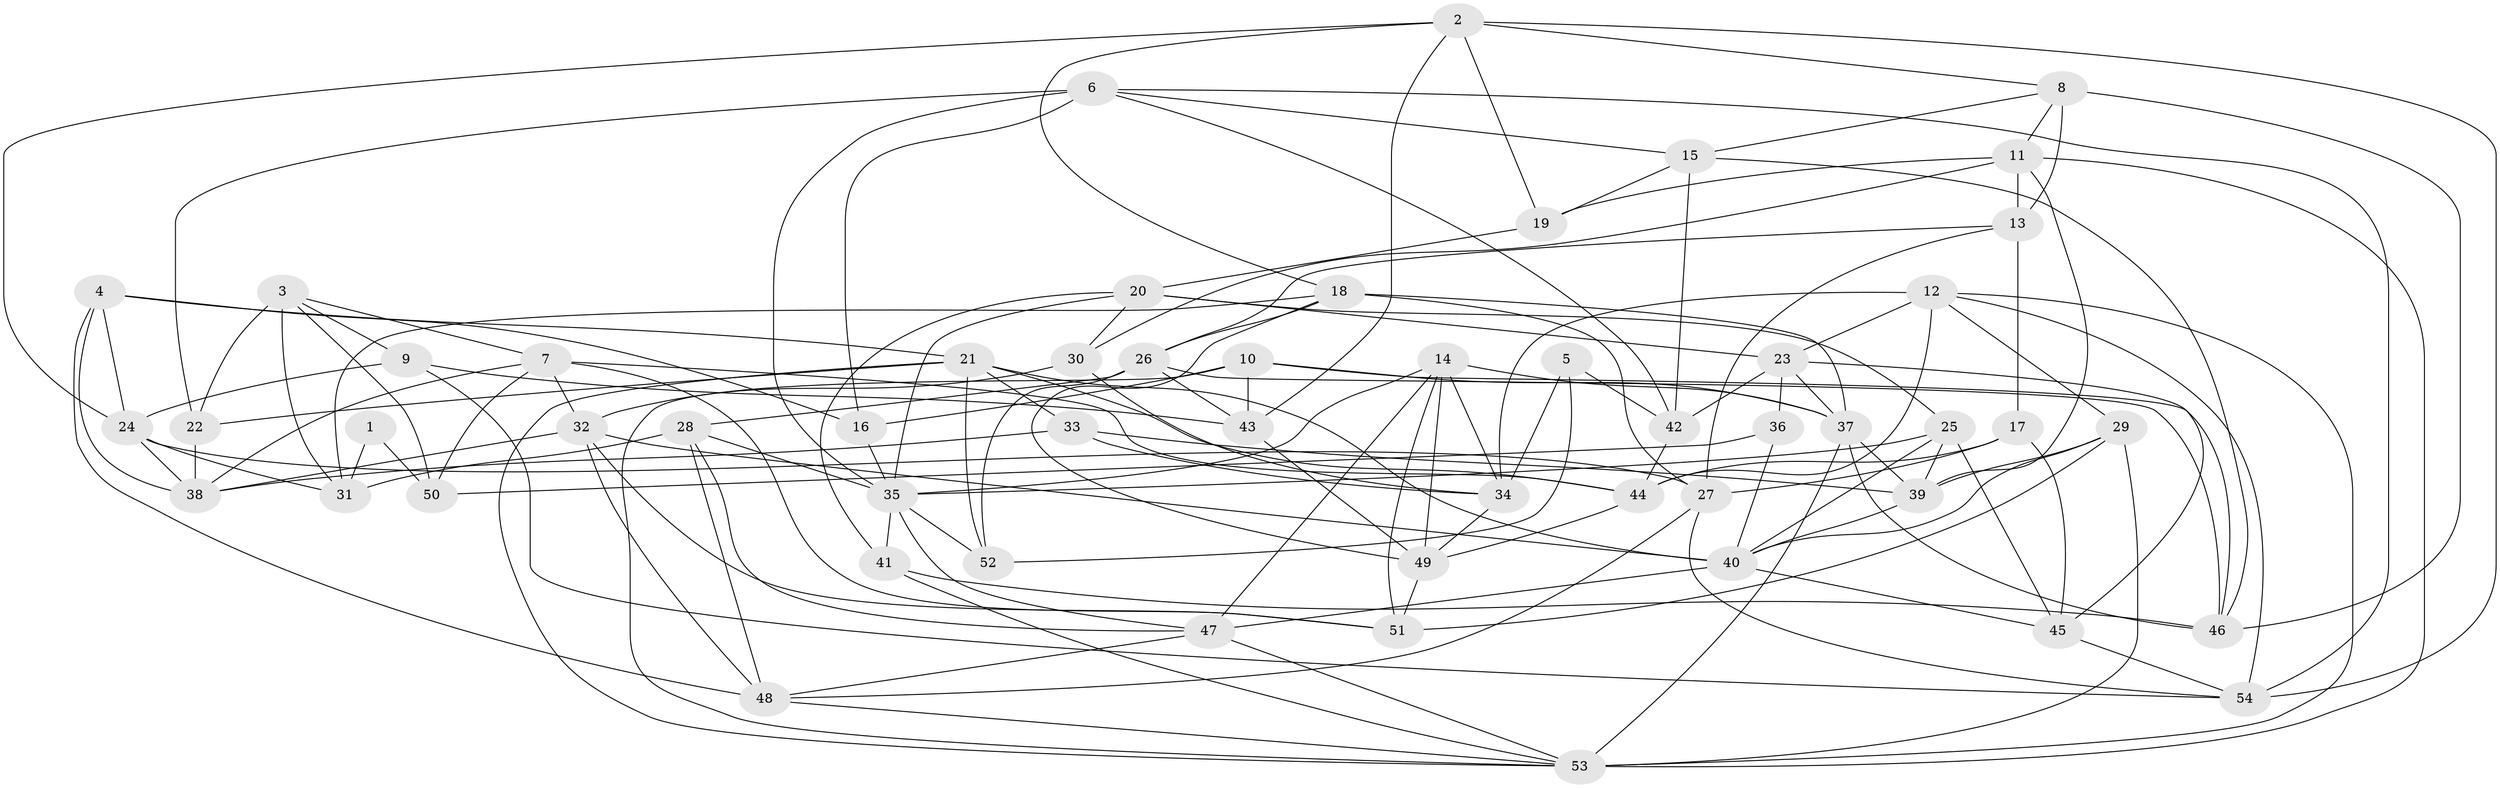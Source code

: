 // original degree distribution, {4: 1.0}
// Generated by graph-tools (version 1.1) at 2025/02/03/09/25 03:02:58]
// undirected, 54 vertices, 145 edges
graph export_dot {
graph [start="1"]
  node [color=gray90,style=filled];
  1;
  2;
  3;
  4;
  5;
  6;
  7;
  8;
  9;
  10;
  11;
  12;
  13;
  14;
  15;
  16;
  17;
  18;
  19;
  20;
  21;
  22;
  23;
  24;
  25;
  26;
  27;
  28;
  29;
  30;
  31;
  32;
  33;
  34;
  35;
  36;
  37;
  38;
  39;
  40;
  41;
  42;
  43;
  44;
  45;
  46;
  47;
  48;
  49;
  50;
  51;
  52;
  53;
  54;
  1 -- 31 [weight=2.0];
  1 -- 50 [weight=2.0];
  2 -- 8 [weight=1.0];
  2 -- 18 [weight=1.0];
  2 -- 19 [weight=1.0];
  2 -- 24 [weight=1.0];
  2 -- 43 [weight=1.0];
  2 -- 54 [weight=1.0];
  3 -- 7 [weight=1.0];
  3 -- 9 [weight=1.0];
  3 -- 22 [weight=2.0];
  3 -- 31 [weight=1.0];
  3 -- 50 [weight=1.0];
  4 -- 16 [weight=1.0];
  4 -- 21 [weight=1.0];
  4 -- 24 [weight=1.0];
  4 -- 38 [weight=2.0];
  4 -- 48 [weight=1.0];
  5 -- 34 [weight=1.0];
  5 -- 42 [weight=1.0];
  5 -- 52 [weight=2.0];
  6 -- 15 [weight=1.0];
  6 -- 16 [weight=1.0];
  6 -- 22 [weight=1.0];
  6 -- 35 [weight=1.0];
  6 -- 42 [weight=1.0];
  6 -- 54 [weight=1.0];
  7 -- 32 [weight=1.0];
  7 -- 38 [weight=1.0];
  7 -- 44 [weight=1.0];
  7 -- 50 [weight=1.0];
  7 -- 51 [weight=1.0];
  8 -- 11 [weight=1.0];
  8 -- 13 [weight=2.0];
  8 -- 15 [weight=1.0];
  8 -- 46 [weight=1.0];
  9 -- 24 [weight=1.0];
  9 -- 43 [weight=1.0];
  9 -- 54 [weight=1.0];
  10 -- 16 [weight=1.0];
  10 -- 37 [weight=1.0];
  10 -- 43 [weight=2.0];
  10 -- 46 [weight=1.0];
  10 -- 53 [weight=1.0];
  11 -- 13 [weight=1.0];
  11 -- 19 [weight=1.0];
  11 -- 30 [weight=1.0];
  11 -- 39 [weight=1.0];
  11 -- 53 [weight=1.0];
  12 -- 23 [weight=1.0];
  12 -- 29 [weight=1.0];
  12 -- 34 [weight=1.0];
  12 -- 44 [weight=1.0];
  12 -- 53 [weight=1.0];
  12 -- 54 [weight=1.0];
  13 -- 17 [weight=1.0];
  13 -- 26 [weight=1.0];
  13 -- 27 [weight=1.0];
  14 -- 34 [weight=1.0];
  14 -- 35 [weight=1.0];
  14 -- 37 [weight=1.0];
  14 -- 47 [weight=1.0];
  14 -- 49 [weight=1.0];
  14 -- 51 [weight=1.0];
  15 -- 19 [weight=1.0];
  15 -- 42 [weight=2.0];
  15 -- 46 [weight=1.0];
  16 -- 35 [weight=1.0];
  17 -- 27 [weight=1.0];
  17 -- 44 [weight=1.0];
  17 -- 45 [weight=1.0];
  18 -- 26 [weight=1.0];
  18 -- 27 [weight=1.0];
  18 -- 31 [weight=1.0];
  18 -- 37 [weight=1.0];
  18 -- 49 [weight=1.0];
  19 -- 20 [weight=1.0];
  20 -- 23 [weight=1.0];
  20 -- 25 [weight=1.0];
  20 -- 30 [weight=1.0];
  20 -- 35 [weight=1.0];
  20 -- 41 [weight=1.0];
  21 -- 22 [weight=1.0];
  21 -- 33 [weight=1.0];
  21 -- 40 [weight=1.0];
  21 -- 44 [weight=1.0];
  21 -- 52 [weight=2.0];
  21 -- 53 [weight=1.0];
  22 -- 38 [weight=2.0];
  23 -- 36 [weight=1.0];
  23 -- 37 [weight=1.0];
  23 -- 42 [weight=1.0];
  23 -- 45 [weight=1.0];
  24 -- 27 [weight=1.0];
  24 -- 31 [weight=1.0];
  24 -- 38 [weight=1.0];
  25 -- 35 [weight=1.0];
  25 -- 39 [weight=1.0];
  25 -- 40 [weight=1.0];
  25 -- 45 [weight=2.0];
  26 -- 28 [weight=1.0];
  26 -- 43 [weight=1.0];
  26 -- 46 [weight=1.0];
  26 -- 52 [weight=1.0];
  27 -- 48 [weight=1.0];
  27 -- 54 [weight=1.0];
  28 -- 31 [weight=1.0];
  28 -- 35 [weight=2.0];
  28 -- 47 [weight=1.0];
  28 -- 48 [weight=1.0];
  29 -- 39 [weight=1.0];
  29 -- 40 [weight=1.0];
  29 -- 51 [weight=2.0];
  29 -- 53 [weight=1.0];
  30 -- 32 [weight=1.0];
  30 -- 34 [weight=1.0];
  32 -- 38 [weight=1.0];
  32 -- 40 [weight=1.0];
  32 -- 48 [weight=1.0];
  32 -- 51 [weight=1.0];
  33 -- 34 [weight=1.0];
  33 -- 38 [weight=1.0];
  33 -- 39 [weight=1.0];
  34 -- 49 [weight=1.0];
  35 -- 41 [weight=1.0];
  35 -- 47 [weight=1.0];
  35 -- 52 [weight=1.0];
  36 -- 40 [weight=1.0];
  36 -- 50 [weight=2.0];
  37 -- 39 [weight=1.0];
  37 -- 46 [weight=1.0];
  37 -- 53 [weight=2.0];
  39 -- 40 [weight=1.0];
  40 -- 45 [weight=1.0];
  40 -- 47 [weight=1.0];
  41 -- 46 [weight=1.0];
  41 -- 53 [weight=1.0];
  42 -- 44 [weight=1.0];
  43 -- 49 [weight=1.0];
  44 -- 49 [weight=1.0];
  45 -- 54 [weight=1.0];
  47 -- 48 [weight=1.0];
  47 -- 53 [weight=1.0];
  48 -- 53 [weight=1.0];
  49 -- 51 [weight=1.0];
}
